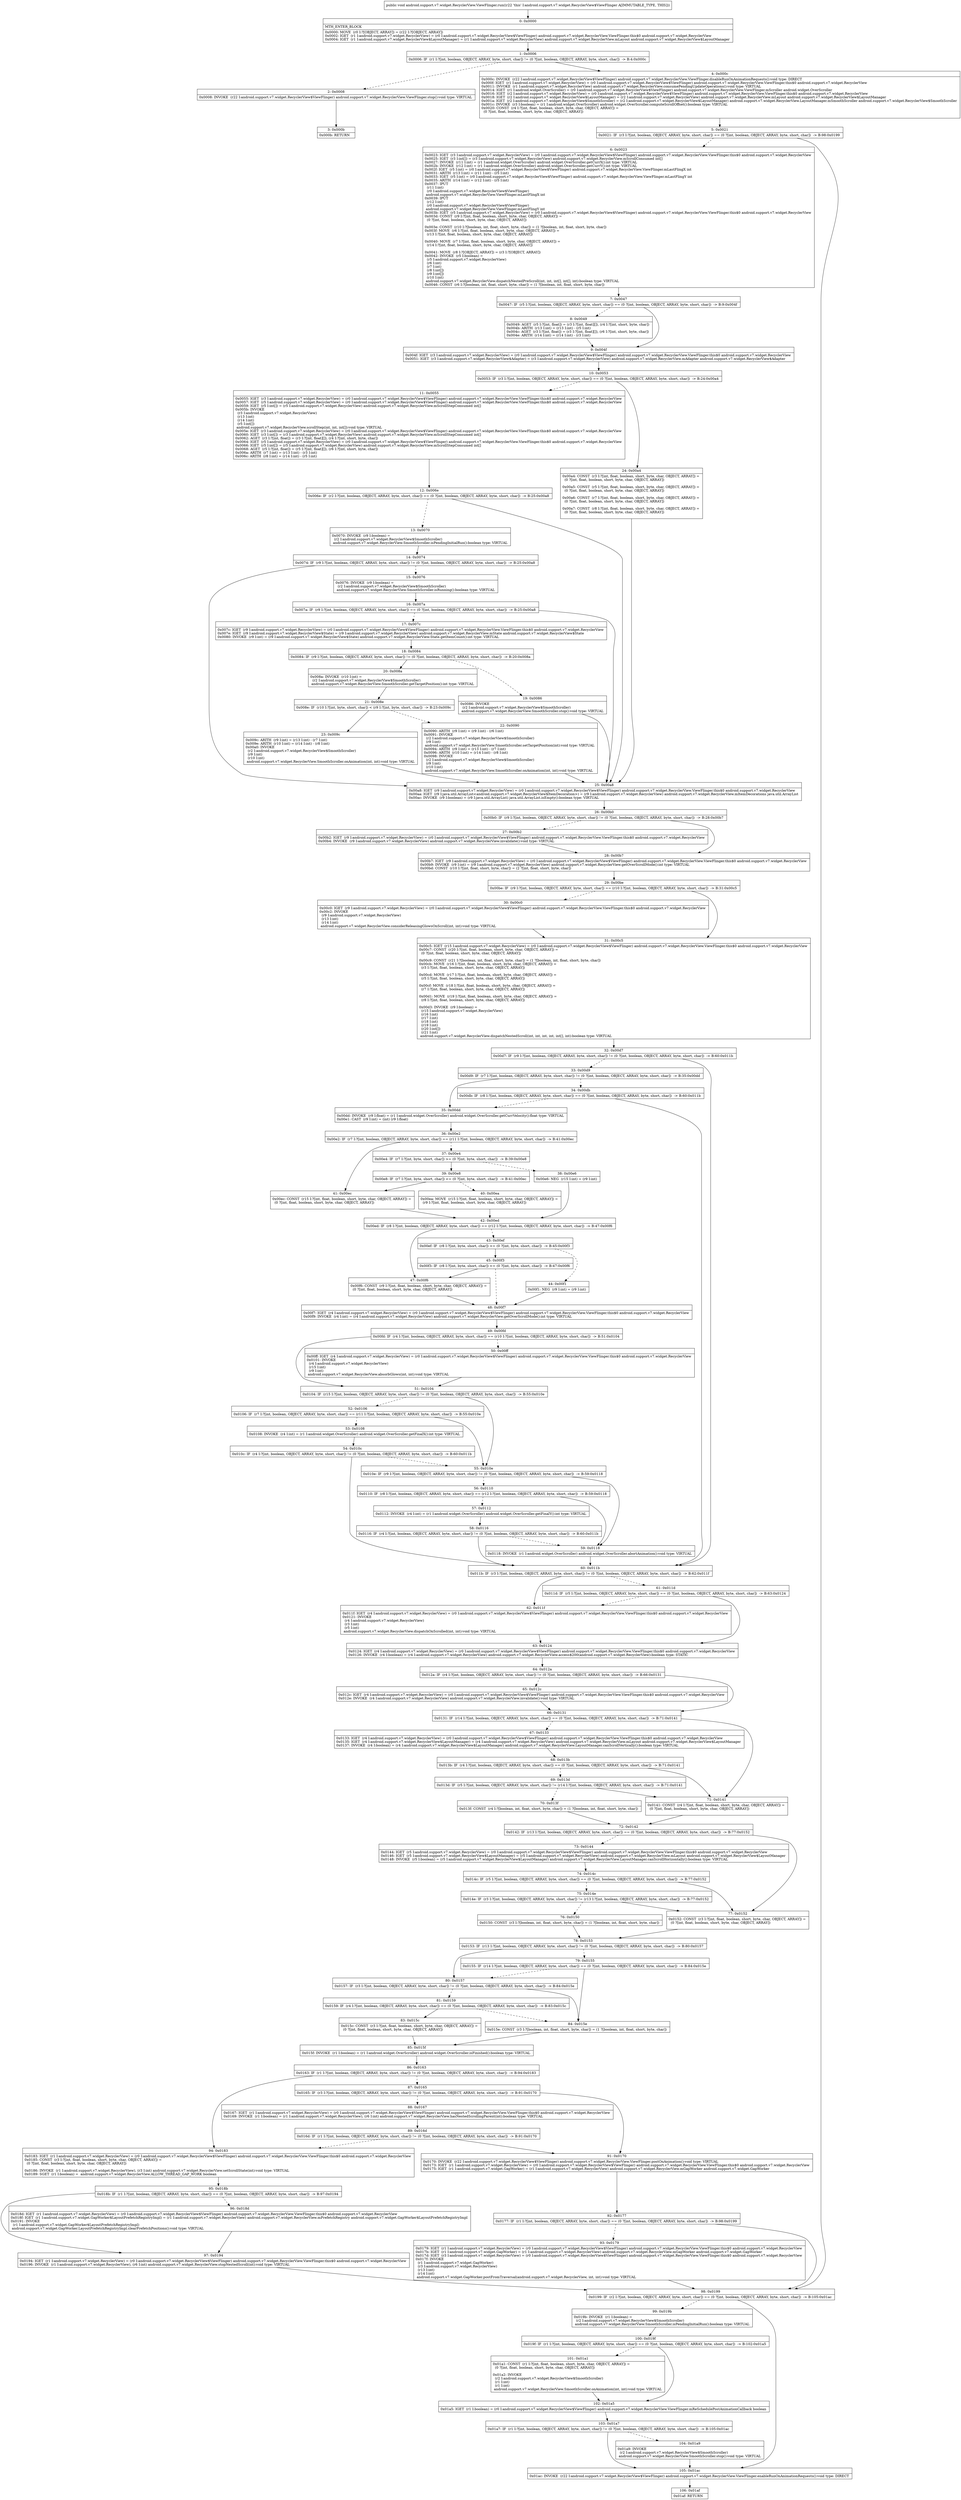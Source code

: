 digraph "CFG forandroid.support.v7.widget.RecyclerView.ViewFlinger.run()V" {
Node_0 [shape=record,label="{0\:\ 0x0000|MTH_ENTER_BLOCK\l|0x0000: MOVE  (r0 I:?[OBJECT, ARRAY]) = (r22 I:?[OBJECT, ARRAY]) \l0x0002: IGET  (r1 I:android.support.v7.widget.RecyclerView) = (r0 I:android.support.v7.widget.RecyclerView$ViewFlinger) android.support.v7.widget.RecyclerView.ViewFlinger.this$0 android.support.v7.widget.RecyclerView \l0x0004: IGET  (r1 I:android.support.v7.widget.RecyclerView$LayoutManager) = (r1 I:android.support.v7.widget.RecyclerView) android.support.v7.widget.RecyclerView.mLayout android.support.v7.widget.RecyclerView$LayoutManager \l}"];
Node_1 [shape=record,label="{1\:\ 0x0006|0x0006: IF  (r1 I:?[int, boolean, OBJECT, ARRAY, byte, short, char]) != (0 ?[int, boolean, OBJECT, ARRAY, byte, short, char])  \-\> B:4:0x000c \l}"];
Node_2 [shape=record,label="{2\:\ 0x0008|0x0008: INVOKE  (r22 I:android.support.v7.widget.RecyclerView$ViewFlinger) android.support.v7.widget.RecyclerView.ViewFlinger.stop():void type: VIRTUAL \l}"];
Node_3 [shape=record,label="{3\:\ 0x000b|0x000b: RETURN   \l}"];
Node_4 [shape=record,label="{4\:\ 0x000c|0x000c: INVOKE  (r22 I:android.support.v7.widget.RecyclerView$ViewFlinger) android.support.v7.widget.RecyclerView.ViewFlinger.disableRunOnAnimationRequests():void type: DIRECT \l0x000f: IGET  (r1 I:android.support.v7.widget.RecyclerView) = (r0 I:android.support.v7.widget.RecyclerView$ViewFlinger) android.support.v7.widget.RecyclerView.ViewFlinger.this$0 android.support.v7.widget.RecyclerView \l0x0011: INVOKE  (r1 I:android.support.v7.widget.RecyclerView) android.support.v7.widget.RecyclerView.consumePendingUpdateOperations():void type: VIRTUAL \l0x0014: IGET  (r1 I:android.widget.OverScroller) = (r0 I:android.support.v7.widget.RecyclerView$ViewFlinger) android.support.v7.widget.RecyclerView.ViewFlinger.mScroller android.widget.OverScroller \l0x0016: IGET  (r2 I:android.support.v7.widget.RecyclerView) = (r0 I:android.support.v7.widget.RecyclerView$ViewFlinger) android.support.v7.widget.RecyclerView.ViewFlinger.this$0 android.support.v7.widget.RecyclerView \l0x0018: IGET  (r2 I:android.support.v7.widget.RecyclerView$LayoutManager) = (r2 I:android.support.v7.widget.RecyclerView) android.support.v7.widget.RecyclerView.mLayout android.support.v7.widget.RecyclerView$LayoutManager \l0x001a: IGET  (r2 I:android.support.v7.widget.RecyclerView$SmoothScroller) = (r2 I:android.support.v7.widget.RecyclerView$LayoutManager) android.support.v7.widget.RecyclerView.LayoutManager.mSmoothScroller android.support.v7.widget.RecyclerView$SmoothScroller \l0x001c: INVOKE  (r3 I:boolean) = (r1 I:android.widget.OverScroller) android.widget.OverScroller.computeScrollOffset():boolean type: VIRTUAL \l0x0020: CONST  (r4 I:?[int, float, boolean, short, byte, char, OBJECT, ARRAY]) = \l  (0 ?[int, float, boolean, short, byte, char, OBJECT, ARRAY])\l \l}"];
Node_5 [shape=record,label="{5\:\ 0x0021|0x0021: IF  (r3 I:?[int, boolean, OBJECT, ARRAY, byte, short, char]) == (0 ?[int, boolean, OBJECT, ARRAY, byte, short, char])  \-\> B:98:0x0199 \l}"];
Node_6 [shape=record,label="{6\:\ 0x0023|0x0023: IGET  (r3 I:android.support.v7.widget.RecyclerView) = (r0 I:android.support.v7.widget.RecyclerView$ViewFlinger) android.support.v7.widget.RecyclerView.ViewFlinger.this$0 android.support.v7.widget.RecyclerView \l0x0025: IGET  (r3 I:int[]) = (r3 I:android.support.v7.widget.RecyclerView) android.support.v7.widget.RecyclerView.mScrollConsumed int[] \l0x0027: INVOKE  (r11 I:int) = (r1 I:android.widget.OverScroller) android.widget.OverScroller.getCurrX():int type: VIRTUAL \l0x002b: INVOKE  (r12 I:int) = (r1 I:android.widget.OverScroller) android.widget.OverScroller.getCurrY():int type: VIRTUAL \l0x002f: IGET  (r5 I:int) = (r0 I:android.support.v7.widget.RecyclerView$ViewFlinger) android.support.v7.widget.RecyclerView.ViewFlinger.mLastFlingX int \l0x0031: ARITH  (r13 I:int) = (r11 I:int) \- (r5 I:int) \l0x0033: IGET  (r5 I:int) = (r0 I:android.support.v7.widget.RecyclerView$ViewFlinger) android.support.v7.widget.RecyclerView.ViewFlinger.mLastFlingY int \l0x0035: ARITH  (r14 I:int) = (r12 I:int) \- (r5 I:int) \l0x0037: IPUT  \l  (r11 I:int)\l  (r0 I:android.support.v7.widget.RecyclerView$ViewFlinger)\l android.support.v7.widget.RecyclerView.ViewFlinger.mLastFlingX int \l0x0039: IPUT  \l  (r12 I:int)\l  (r0 I:android.support.v7.widget.RecyclerView$ViewFlinger)\l android.support.v7.widget.RecyclerView.ViewFlinger.mLastFlingY int \l0x003b: IGET  (r5 I:android.support.v7.widget.RecyclerView) = (r0 I:android.support.v7.widget.RecyclerView$ViewFlinger) android.support.v7.widget.RecyclerView.ViewFlinger.this$0 android.support.v7.widget.RecyclerView \l0x003d: CONST  (r9 I:?[int, float, boolean, short, byte, char, OBJECT, ARRAY]) = \l  (0 ?[int, float, boolean, short, byte, char, OBJECT, ARRAY])\l \l0x003e: CONST  (r10 I:?[boolean, int, float, short, byte, char]) = (1 ?[boolean, int, float, short, byte, char]) \l0x003f: MOVE  (r6 I:?[int, float, boolean, short, byte, char, OBJECT, ARRAY]) = \l  (r13 I:?[int, float, boolean, short, byte, char, OBJECT, ARRAY])\l \l0x0040: MOVE  (r7 I:?[int, float, boolean, short, byte, char, OBJECT, ARRAY]) = \l  (r14 I:?[int, float, boolean, short, byte, char, OBJECT, ARRAY])\l \l0x0041: MOVE  (r8 I:?[OBJECT, ARRAY]) = (r3 I:?[OBJECT, ARRAY]) \l0x0042: INVOKE  (r5 I:boolean) = \l  (r5 I:android.support.v7.widget.RecyclerView)\l  (r6 I:int)\l  (r7 I:int)\l  (r8 I:int[])\l  (r9 I:int[])\l  (r10 I:int)\l android.support.v7.widget.RecyclerView.dispatchNestedPreScroll(int, int, int[], int[], int):boolean type: VIRTUAL \l0x0046: CONST  (r6 I:?[boolean, int, float, short, byte, char]) = (1 ?[boolean, int, float, short, byte, char]) \l}"];
Node_7 [shape=record,label="{7\:\ 0x0047|0x0047: IF  (r5 I:?[int, boolean, OBJECT, ARRAY, byte, short, char]) == (0 ?[int, boolean, OBJECT, ARRAY, byte, short, char])  \-\> B:9:0x004f \l}"];
Node_8 [shape=record,label="{8\:\ 0x0049|0x0049: AGET  (r5 I:?[int, float]) = (r3 I:?[int, float][]), (r4 I:?[int, short, byte, char]) \l0x004b: ARITH  (r13 I:int) = (r13 I:int) \- (r5 I:int) \l0x004c: AGET  (r3 I:?[int, float]) = (r3 I:?[int, float][]), (r6 I:?[int, short, byte, char]) \l0x004e: ARITH  (r14 I:int) = (r14 I:int) \- (r3 I:int) \l}"];
Node_9 [shape=record,label="{9\:\ 0x004f|0x004f: IGET  (r3 I:android.support.v7.widget.RecyclerView) = (r0 I:android.support.v7.widget.RecyclerView$ViewFlinger) android.support.v7.widget.RecyclerView.ViewFlinger.this$0 android.support.v7.widget.RecyclerView \l0x0051: IGET  (r3 I:android.support.v7.widget.RecyclerView$Adapter) = (r3 I:android.support.v7.widget.RecyclerView) android.support.v7.widget.RecyclerView.mAdapter android.support.v7.widget.RecyclerView$Adapter \l}"];
Node_10 [shape=record,label="{10\:\ 0x0053|0x0053: IF  (r3 I:?[int, boolean, OBJECT, ARRAY, byte, short, char]) == (0 ?[int, boolean, OBJECT, ARRAY, byte, short, char])  \-\> B:24:0x00a4 \l}"];
Node_11 [shape=record,label="{11\:\ 0x0055|0x0055: IGET  (r3 I:android.support.v7.widget.RecyclerView) = (r0 I:android.support.v7.widget.RecyclerView$ViewFlinger) android.support.v7.widget.RecyclerView.ViewFlinger.this$0 android.support.v7.widget.RecyclerView \l0x0057: IGET  (r5 I:android.support.v7.widget.RecyclerView) = (r0 I:android.support.v7.widget.RecyclerView$ViewFlinger) android.support.v7.widget.RecyclerView.ViewFlinger.this$0 android.support.v7.widget.RecyclerView \l0x0059: IGET  (r5 I:int[]) = (r5 I:android.support.v7.widget.RecyclerView) android.support.v7.widget.RecyclerView.mScrollStepConsumed int[] \l0x005b: INVOKE  \l  (r3 I:android.support.v7.widget.RecyclerView)\l  (r13 I:int)\l  (r14 I:int)\l  (r5 I:int[])\l android.support.v7.widget.RecyclerView.scrollStep(int, int, int[]):void type: VIRTUAL \l0x005e: IGET  (r3 I:android.support.v7.widget.RecyclerView) = (r0 I:android.support.v7.widget.RecyclerView$ViewFlinger) android.support.v7.widget.RecyclerView.ViewFlinger.this$0 android.support.v7.widget.RecyclerView \l0x0060: IGET  (r3 I:int[]) = (r3 I:android.support.v7.widget.RecyclerView) android.support.v7.widget.RecyclerView.mScrollStepConsumed int[] \l0x0062: AGET  (r3 I:?[int, float]) = (r3 I:?[int, float][]), (r4 I:?[int, short, byte, char]) \l0x0064: IGET  (r5 I:android.support.v7.widget.RecyclerView) = (r0 I:android.support.v7.widget.RecyclerView$ViewFlinger) android.support.v7.widget.RecyclerView.ViewFlinger.this$0 android.support.v7.widget.RecyclerView \l0x0066: IGET  (r5 I:int[]) = (r5 I:android.support.v7.widget.RecyclerView) android.support.v7.widget.RecyclerView.mScrollStepConsumed int[] \l0x0068: AGET  (r5 I:?[int, float]) = (r5 I:?[int, float][]), (r6 I:?[int, short, byte, char]) \l0x006a: ARITH  (r7 I:int) = (r13 I:int) \- (r3 I:int) \l0x006c: ARITH  (r8 I:int) = (r14 I:int) \- (r5 I:int) \l}"];
Node_12 [shape=record,label="{12\:\ 0x006e|0x006e: IF  (r2 I:?[int, boolean, OBJECT, ARRAY, byte, short, char]) == (0 ?[int, boolean, OBJECT, ARRAY, byte, short, char])  \-\> B:25:0x00a8 \l}"];
Node_13 [shape=record,label="{13\:\ 0x0070|0x0070: INVOKE  (r9 I:boolean) = \l  (r2 I:android.support.v7.widget.RecyclerView$SmoothScroller)\l android.support.v7.widget.RecyclerView.SmoothScroller.isPendingInitialRun():boolean type: VIRTUAL \l}"];
Node_14 [shape=record,label="{14\:\ 0x0074|0x0074: IF  (r9 I:?[int, boolean, OBJECT, ARRAY, byte, short, char]) != (0 ?[int, boolean, OBJECT, ARRAY, byte, short, char])  \-\> B:25:0x00a8 \l}"];
Node_15 [shape=record,label="{15\:\ 0x0076|0x0076: INVOKE  (r9 I:boolean) = \l  (r2 I:android.support.v7.widget.RecyclerView$SmoothScroller)\l android.support.v7.widget.RecyclerView.SmoothScroller.isRunning():boolean type: VIRTUAL \l}"];
Node_16 [shape=record,label="{16\:\ 0x007a|0x007a: IF  (r9 I:?[int, boolean, OBJECT, ARRAY, byte, short, char]) == (0 ?[int, boolean, OBJECT, ARRAY, byte, short, char])  \-\> B:25:0x00a8 \l}"];
Node_17 [shape=record,label="{17\:\ 0x007c|0x007c: IGET  (r9 I:android.support.v7.widget.RecyclerView) = (r0 I:android.support.v7.widget.RecyclerView$ViewFlinger) android.support.v7.widget.RecyclerView.ViewFlinger.this$0 android.support.v7.widget.RecyclerView \l0x007e: IGET  (r9 I:android.support.v7.widget.RecyclerView$State) = (r9 I:android.support.v7.widget.RecyclerView) android.support.v7.widget.RecyclerView.mState android.support.v7.widget.RecyclerView$State \l0x0080: INVOKE  (r9 I:int) = (r9 I:android.support.v7.widget.RecyclerView$State) android.support.v7.widget.RecyclerView.State.getItemCount():int type: VIRTUAL \l}"];
Node_18 [shape=record,label="{18\:\ 0x0084|0x0084: IF  (r9 I:?[int, boolean, OBJECT, ARRAY, byte, short, char]) != (0 ?[int, boolean, OBJECT, ARRAY, byte, short, char])  \-\> B:20:0x008a \l}"];
Node_19 [shape=record,label="{19\:\ 0x0086|0x0086: INVOKE  \l  (r2 I:android.support.v7.widget.RecyclerView$SmoothScroller)\l android.support.v7.widget.RecyclerView.SmoothScroller.stop():void type: VIRTUAL \l}"];
Node_20 [shape=record,label="{20\:\ 0x008a|0x008a: INVOKE  (r10 I:int) = \l  (r2 I:android.support.v7.widget.RecyclerView$SmoothScroller)\l android.support.v7.widget.RecyclerView.SmoothScroller.getTargetPosition():int type: VIRTUAL \l}"];
Node_21 [shape=record,label="{21\:\ 0x008e|0x008e: IF  (r10 I:?[int, byte, short, char]) \< (r9 I:?[int, byte, short, char])  \-\> B:23:0x009c \l}"];
Node_22 [shape=record,label="{22\:\ 0x0090|0x0090: ARITH  (r9 I:int) = (r9 I:int) \- (r6 I:int) \l0x0091: INVOKE  \l  (r2 I:android.support.v7.widget.RecyclerView$SmoothScroller)\l  (r9 I:int)\l android.support.v7.widget.RecyclerView.SmoothScroller.setTargetPosition(int):void type: VIRTUAL \l0x0094: ARITH  (r9 I:int) = (r13 I:int) \- (r7 I:int) \l0x0096: ARITH  (r10 I:int) = (r14 I:int) \- (r8 I:int) \l0x0098: INVOKE  \l  (r2 I:android.support.v7.widget.RecyclerView$SmoothScroller)\l  (r9 I:int)\l  (r10 I:int)\l android.support.v7.widget.RecyclerView.SmoothScroller.onAnimation(int, int):void type: VIRTUAL \l}"];
Node_23 [shape=record,label="{23\:\ 0x009c|0x009c: ARITH  (r9 I:int) = (r13 I:int) \- (r7 I:int) \l0x009e: ARITH  (r10 I:int) = (r14 I:int) \- (r8 I:int) \l0x00a0: INVOKE  \l  (r2 I:android.support.v7.widget.RecyclerView$SmoothScroller)\l  (r9 I:int)\l  (r10 I:int)\l android.support.v7.widget.RecyclerView.SmoothScroller.onAnimation(int, int):void type: VIRTUAL \l}"];
Node_24 [shape=record,label="{24\:\ 0x00a4|0x00a4: CONST  (r3 I:?[int, float, boolean, short, byte, char, OBJECT, ARRAY]) = \l  (0 ?[int, float, boolean, short, byte, char, OBJECT, ARRAY])\l \l0x00a5: CONST  (r5 I:?[int, float, boolean, short, byte, char, OBJECT, ARRAY]) = \l  (0 ?[int, float, boolean, short, byte, char, OBJECT, ARRAY])\l \l0x00a6: CONST  (r7 I:?[int, float, boolean, short, byte, char, OBJECT, ARRAY]) = \l  (0 ?[int, float, boolean, short, byte, char, OBJECT, ARRAY])\l \l0x00a7: CONST  (r8 I:?[int, float, boolean, short, byte, char, OBJECT, ARRAY]) = \l  (0 ?[int, float, boolean, short, byte, char, OBJECT, ARRAY])\l \l}"];
Node_25 [shape=record,label="{25\:\ 0x00a8|0x00a8: IGET  (r9 I:android.support.v7.widget.RecyclerView) = (r0 I:android.support.v7.widget.RecyclerView$ViewFlinger) android.support.v7.widget.RecyclerView.ViewFlinger.this$0 android.support.v7.widget.RecyclerView \l0x00aa: IGET  (r9 I:java.util.ArrayList\<android.support.v7.widget.RecyclerView$ItemDecoration\>) = (r9 I:android.support.v7.widget.RecyclerView) android.support.v7.widget.RecyclerView.mItemDecorations java.util.ArrayList \l0x00ac: INVOKE  (r9 I:boolean) = (r9 I:java.util.ArrayList) java.util.ArrayList.isEmpty():boolean type: VIRTUAL \l}"];
Node_26 [shape=record,label="{26\:\ 0x00b0|0x00b0: IF  (r9 I:?[int, boolean, OBJECT, ARRAY, byte, short, char]) != (0 ?[int, boolean, OBJECT, ARRAY, byte, short, char])  \-\> B:28:0x00b7 \l}"];
Node_27 [shape=record,label="{27\:\ 0x00b2|0x00b2: IGET  (r9 I:android.support.v7.widget.RecyclerView) = (r0 I:android.support.v7.widget.RecyclerView$ViewFlinger) android.support.v7.widget.RecyclerView.ViewFlinger.this$0 android.support.v7.widget.RecyclerView \l0x00b4: INVOKE  (r9 I:android.support.v7.widget.RecyclerView) android.support.v7.widget.RecyclerView.invalidate():void type: VIRTUAL \l}"];
Node_28 [shape=record,label="{28\:\ 0x00b7|0x00b7: IGET  (r9 I:android.support.v7.widget.RecyclerView) = (r0 I:android.support.v7.widget.RecyclerView$ViewFlinger) android.support.v7.widget.RecyclerView.ViewFlinger.this$0 android.support.v7.widget.RecyclerView \l0x00b9: INVOKE  (r9 I:int) = (r9 I:android.support.v7.widget.RecyclerView) android.support.v7.widget.RecyclerView.getOverScrollMode():int type: VIRTUAL \l0x00bd: CONST  (r10 I:?[int, float, short, byte, char]) = (2 ?[int, float, short, byte, char]) \l}"];
Node_29 [shape=record,label="{29\:\ 0x00be|0x00be: IF  (r9 I:?[int, boolean, OBJECT, ARRAY, byte, short, char]) == (r10 I:?[int, boolean, OBJECT, ARRAY, byte, short, char])  \-\> B:31:0x00c5 \l}"];
Node_30 [shape=record,label="{30\:\ 0x00c0|0x00c0: IGET  (r9 I:android.support.v7.widget.RecyclerView) = (r0 I:android.support.v7.widget.RecyclerView$ViewFlinger) android.support.v7.widget.RecyclerView.ViewFlinger.this$0 android.support.v7.widget.RecyclerView \l0x00c2: INVOKE  \l  (r9 I:android.support.v7.widget.RecyclerView)\l  (r13 I:int)\l  (r14 I:int)\l android.support.v7.widget.RecyclerView.considerReleasingGlowsOnScroll(int, int):void type: VIRTUAL \l}"];
Node_31 [shape=record,label="{31\:\ 0x00c5|0x00c5: IGET  (r15 I:android.support.v7.widget.RecyclerView) = (r0 I:android.support.v7.widget.RecyclerView$ViewFlinger) android.support.v7.widget.RecyclerView.ViewFlinger.this$0 android.support.v7.widget.RecyclerView \l0x00c7: CONST  (r20 I:?[int, float, boolean, short, byte, char, OBJECT, ARRAY]) = \l  (0 ?[int, float, boolean, short, byte, char, OBJECT, ARRAY])\l \l0x00c9: CONST  (r21 I:?[boolean, int, float, short, byte, char]) = (1 ?[boolean, int, float, short, byte, char]) \l0x00cb: MOVE  (r16 I:?[int, float, boolean, short, byte, char, OBJECT, ARRAY]) = \l  (r3 I:?[int, float, boolean, short, byte, char, OBJECT, ARRAY])\l \l0x00cd: MOVE  (r17 I:?[int, float, boolean, short, byte, char, OBJECT, ARRAY]) = \l  (r5 I:?[int, float, boolean, short, byte, char, OBJECT, ARRAY])\l \l0x00cf: MOVE  (r18 I:?[int, float, boolean, short, byte, char, OBJECT, ARRAY]) = \l  (r7 I:?[int, float, boolean, short, byte, char, OBJECT, ARRAY])\l \l0x00d1: MOVE  (r19 I:?[int, float, boolean, short, byte, char, OBJECT, ARRAY]) = \l  (r8 I:?[int, float, boolean, short, byte, char, OBJECT, ARRAY])\l \l0x00d3: INVOKE  (r9 I:boolean) = \l  (r15 I:android.support.v7.widget.RecyclerView)\l  (r16 I:int)\l  (r17 I:int)\l  (r18 I:int)\l  (r19 I:int)\l  (r20 I:int[])\l  (r21 I:int)\l android.support.v7.widget.RecyclerView.dispatchNestedScroll(int, int, int, int, int[], int):boolean type: VIRTUAL \l}"];
Node_32 [shape=record,label="{32\:\ 0x00d7|0x00d7: IF  (r9 I:?[int, boolean, OBJECT, ARRAY, byte, short, char]) != (0 ?[int, boolean, OBJECT, ARRAY, byte, short, char])  \-\> B:60:0x011b \l}"];
Node_33 [shape=record,label="{33\:\ 0x00d9|0x00d9: IF  (r7 I:?[int, boolean, OBJECT, ARRAY, byte, short, char]) != (0 ?[int, boolean, OBJECT, ARRAY, byte, short, char])  \-\> B:35:0x00dd \l}"];
Node_34 [shape=record,label="{34\:\ 0x00db|0x00db: IF  (r8 I:?[int, boolean, OBJECT, ARRAY, byte, short, char]) == (0 ?[int, boolean, OBJECT, ARRAY, byte, short, char])  \-\> B:60:0x011b \l}"];
Node_35 [shape=record,label="{35\:\ 0x00dd|0x00dd: INVOKE  (r9 I:float) = (r1 I:android.widget.OverScroller) android.widget.OverScroller.getCurrVelocity():float type: VIRTUAL \l0x00e1: CAST  (r9 I:int) = (int) (r9 I:float) \l}"];
Node_36 [shape=record,label="{36\:\ 0x00e2|0x00e2: IF  (r7 I:?[int, boolean, OBJECT, ARRAY, byte, short, char]) == (r11 I:?[int, boolean, OBJECT, ARRAY, byte, short, char])  \-\> B:41:0x00ec \l}"];
Node_37 [shape=record,label="{37\:\ 0x00e4|0x00e4: IF  (r7 I:?[int, byte, short, char]) \>= (0 ?[int, byte, short, char])  \-\> B:39:0x00e8 \l}"];
Node_38 [shape=record,label="{38\:\ 0x00e6|0x00e6: NEG  (r15 I:int) = (r9 I:int) \l}"];
Node_39 [shape=record,label="{39\:\ 0x00e8|0x00e8: IF  (r7 I:?[int, byte, short, char]) \<= (0 ?[int, byte, short, char])  \-\> B:41:0x00ec \l}"];
Node_40 [shape=record,label="{40\:\ 0x00ea|0x00ea: MOVE  (r15 I:?[int, float, boolean, short, byte, char, OBJECT, ARRAY]) = \l  (r9 I:?[int, float, boolean, short, byte, char, OBJECT, ARRAY])\l \l}"];
Node_41 [shape=record,label="{41\:\ 0x00ec|0x00ec: CONST  (r15 I:?[int, float, boolean, short, byte, char, OBJECT, ARRAY]) = \l  (0 ?[int, float, boolean, short, byte, char, OBJECT, ARRAY])\l \l}"];
Node_42 [shape=record,label="{42\:\ 0x00ed|0x00ed: IF  (r8 I:?[int, boolean, OBJECT, ARRAY, byte, short, char]) == (r12 I:?[int, boolean, OBJECT, ARRAY, byte, short, char])  \-\> B:47:0x00f6 \l}"];
Node_43 [shape=record,label="{43\:\ 0x00ef|0x00ef: IF  (r8 I:?[int, byte, short, char]) \>= (0 ?[int, byte, short, char])  \-\> B:45:0x00f3 \l}"];
Node_44 [shape=record,label="{44\:\ 0x00f1|0x00f1: NEG  (r9 I:int) = (r9 I:int) \l}"];
Node_45 [shape=record,label="{45\:\ 0x00f3|0x00f3: IF  (r8 I:?[int, byte, short, char]) \<= (0 ?[int, byte, short, char])  \-\> B:47:0x00f6 \l}"];
Node_47 [shape=record,label="{47\:\ 0x00f6|0x00f6: CONST  (r9 I:?[int, float, boolean, short, byte, char, OBJECT, ARRAY]) = \l  (0 ?[int, float, boolean, short, byte, char, OBJECT, ARRAY])\l \l}"];
Node_48 [shape=record,label="{48\:\ 0x00f7|0x00f7: IGET  (r4 I:android.support.v7.widget.RecyclerView) = (r0 I:android.support.v7.widget.RecyclerView$ViewFlinger) android.support.v7.widget.RecyclerView.ViewFlinger.this$0 android.support.v7.widget.RecyclerView \l0x00f9: INVOKE  (r4 I:int) = (r4 I:android.support.v7.widget.RecyclerView) android.support.v7.widget.RecyclerView.getOverScrollMode():int type: VIRTUAL \l}"];
Node_49 [shape=record,label="{49\:\ 0x00fd|0x00fd: IF  (r4 I:?[int, boolean, OBJECT, ARRAY, byte, short, char]) == (r10 I:?[int, boolean, OBJECT, ARRAY, byte, short, char])  \-\> B:51:0x0104 \l}"];
Node_50 [shape=record,label="{50\:\ 0x00ff|0x00ff: IGET  (r4 I:android.support.v7.widget.RecyclerView) = (r0 I:android.support.v7.widget.RecyclerView$ViewFlinger) android.support.v7.widget.RecyclerView.ViewFlinger.this$0 android.support.v7.widget.RecyclerView \l0x0101: INVOKE  \l  (r4 I:android.support.v7.widget.RecyclerView)\l  (r15 I:int)\l  (r9 I:int)\l android.support.v7.widget.RecyclerView.absorbGlows(int, int):void type: VIRTUAL \l}"];
Node_51 [shape=record,label="{51\:\ 0x0104|0x0104: IF  (r15 I:?[int, boolean, OBJECT, ARRAY, byte, short, char]) != (0 ?[int, boolean, OBJECT, ARRAY, byte, short, char])  \-\> B:55:0x010e \l}"];
Node_52 [shape=record,label="{52\:\ 0x0106|0x0106: IF  (r7 I:?[int, boolean, OBJECT, ARRAY, byte, short, char]) == (r11 I:?[int, boolean, OBJECT, ARRAY, byte, short, char])  \-\> B:55:0x010e \l}"];
Node_53 [shape=record,label="{53\:\ 0x0108|0x0108: INVOKE  (r4 I:int) = (r1 I:android.widget.OverScroller) android.widget.OverScroller.getFinalX():int type: VIRTUAL \l}"];
Node_54 [shape=record,label="{54\:\ 0x010c|0x010c: IF  (r4 I:?[int, boolean, OBJECT, ARRAY, byte, short, char]) != (0 ?[int, boolean, OBJECT, ARRAY, byte, short, char])  \-\> B:60:0x011b \l}"];
Node_55 [shape=record,label="{55\:\ 0x010e|0x010e: IF  (r9 I:?[int, boolean, OBJECT, ARRAY, byte, short, char]) != (0 ?[int, boolean, OBJECT, ARRAY, byte, short, char])  \-\> B:59:0x0118 \l}"];
Node_56 [shape=record,label="{56\:\ 0x0110|0x0110: IF  (r8 I:?[int, boolean, OBJECT, ARRAY, byte, short, char]) == (r12 I:?[int, boolean, OBJECT, ARRAY, byte, short, char])  \-\> B:59:0x0118 \l}"];
Node_57 [shape=record,label="{57\:\ 0x0112|0x0112: INVOKE  (r4 I:int) = (r1 I:android.widget.OverScroller) android.widget.OverScroller.getFinalY():int type: VIRTUAL \l}"];
Node_58 [shape=record,label="{58\:\ 0x0116|0x0116: IF  (r4 I:?[int, boolean, OBJECT, ARRAY, byte, short, char]) != (0 ?[int, boolean, OBJECT, ARRAY, byte, short, char])  \-\> B:60:0x011b \l}"];
Node_59 [shape=record,label="{59\:\ 0x0118|0x0118: INVOKE  (r1 I:android.widget.OverScroller) android.widget.OverScroller.abortAnimation():void type: VIRTUAL \l}"];
Node_60 [shape=record,label="{60\:\ 0x011b|0x011b: IF  (r3 I:?[int, boolean, OBJECT, ARRAY, byte, short, char]) != (0 ?[int, boolean, OBJECT, ARRAY, byte, short, char])  \-\> B:62:0x011f \l}"];
Node_61 [shape=record,label="{61\:\ 0x011d|0x011d: IF  (r5 I:?[int, boolean, OBJECT, ARRAY, byte, short, char]) == (0 ?[int, boolean, OBJECT, ARRAY, byte, short, char])  \-\> B:63:0x0124 \l}"];
Node_62 [shape=record,label="{62\:\ 0x011f|0x011f: IGET  (r4 I:android.support.v7.widget.RecyclerView) = (r0 I:android.support.v7.widget.RecyclerView$ViewFlinger) android.support.v7.widget.RecyclerView.ViewFlinger.this$0 android.support.v7.widget.RecyclerView \l0x0121: INVOKE  \l  (r4 I:android.support.v7.widget.RecyclerView)\l  (r3 I:int)\l  (r5 I:int)\l android.support.v7.widget.RecyclerView.dispatchOnScrolled(int, int):void type: VIRTUAL \l}"];
Node_63 [shape=record,label="{63\:\ 0x0124|0x0124: IGET  (r4 I:android.support.v7.widget.RecyclerView) = (r0 I:android.support.v7.widget.RecyclerView$ViewFlinger) android.support.v7.widget.RecyclerView.ViewFlinger.this$0 android.support.v7.widget.RecyclerView \l0x0126: INVOKE  (r4 I:boolean) = (r4 I:android.support.v7.widget.RecyclerView) android.support.v7.widget.RecyclerView.access$200(android.support.v7.widget.RecyclerView):boolean type: STATIC \l}"];
Node_64 [shape=record,label="{64\:\ 0x012a|0x012a: IF  (r4 I:?[int, boolean, OBJECT, ARRAY, byte, short, char]) != (0 ?[int, boolean, OBJECT, ARRAY, byte, short, char])  \-\> B:66:0x0131 \l}"];
Node_65 [shape=record,label="{65\:\ 0x012c|0x012c: IGET  (r4 I:android.support.v7.widget.RecyclerView) = (r0 I:android.support.v7.widget.RecyclerView$ViewFlinger) android.support.v7.widget.RecyclerView.ViewFlinger.this$0 android.support.v7.widget.RecyclerView \l0x012e: INVOKE  (r4 I:android.support.v7.widget.RecyclerView) android.support.v7.widget.RecyclerView.invalidate():void type: VIRTUAL \l}"];
Node_66 [shape=record,label="{66\:\ 0x0131|0x0131: IF  (r14 I:?[int, boolean, OBJECT, ARRAY, byte, short, char]) == (0 ?[int, boolean, OBJECT, ARRAY, byte, short, char])  \-\> B:71:0x0141 \l}"];
Node_67 [shape=record,label="{67\:\ 0x0133|0x0133: IGET  (r4 I:android.support.v7.widget.RecyclerView) = (r0 I:android.support.v7.widget.RecyclerView$ViewFlinger) android.support.v7.widget.RecyclerView.ViewFlinger.this$0 android.support.v7.widget.RecyclerView \l0x0135: IGET  (r4 I:android.support.v7.widget.RecyclerView$LayoutManager) = (r4 I:android.support.v7.widget.RecyclerView) android.support.v7.widget.RecyclerView.mLayout android.support.v7.widget.RecyclerView$LayoutManager \l0x0137: INVOKE  (r4 I:boolean) = (r4 I:android.support.v7.widget.RecyclerView$LayoutManager) android.support.v7.widget.RecyclerView.LayoutManager.canScrollVertically():boolean type: VIRTUAL \l}"];
Node_68 [shape=record,label="{68\:\ 0x013b|0x013b: IF  (r4 I:?[int, boolean, OBJECT, ARRAY, byte, short, char]) == (0 ?[int, boolean, OBJECT, ARRAY, byte, short, char])  \-\> B:71:0x0141 \l}"];
Node_69 [shape=record,label="{69\:\ 0x013d|0x013d: IF  (r5 I:?[int, boolean, OBJECT, ARRAY, byte, short, char]) != (r14 I:?[int, boolean, OBJECT, ARRAY, byte, short, char])  \-\> B:71:0x0141 \l}"];
Node_70 [shape=record,label="{70\:\ 0x013f|0x013f: CONST  (r4 I:?[boolean, int, float, short, byte, char]) = (1 ?[boolean, int, float, short, byte, char]) \l}"];
Node_71 [shape=record,label="{71\:\ 0x0141|0x0141: CONST  (r4 I:?[int, float, boolean, short, byte, char, OBJECT, ARRAY]) = \l  (0 ?[int, float, boolean, short, byte, char, OBJECT, ARRAY])\l \l}"];
Node_72 [shape=record,label="{72\:\ 0x0142|0x0142: IF  (r13 I:?[int, boolean, OBJECT, ARRAY, byte, short, char]) == (0 ?[int, boolean, OBJECT, ARRAY, byte, short, char])  \-\> B:77:0x0152 \l}"];
Node_73 [shape=record,label="{73\:\ 0x0144|0x0144: IGET  (r5 I:android.support.v7.widget.RecyclerView) = (r0 I:android.support.v7.widget.RecyclerView$ViewFlinger) android.support.v7.widget.RecyclerView.ViewFlinger.this$0 android.support.v7.widget.RecyclerView \l0x0146: IGET  (r5 I:android.support.v7.widget.RecyclerView$LayoutManager) = (r5 I:android.support.v7.widget.RecyclerView) android.support.v7.widget.RecyclerView.mLayout android.support.v7.widget.RecyclerView$LayoutManager \l0x0148: INVOKE  (r5 I:boolean) = (r5 I:android.support.v7.widget.RecyclerView$LayoutManager) android.support.v7.widget.RecyclerView.LayoutManager.canScrollHorizontally():boolean type: VIRTUAL \l}"];
Node_74 [shape=record,label="{74\:\ 0x014c|0x014c: IF  (r5 I:?[int, boolean, OBJECT, ARRAY, byte, short, char]) == (0 ?[int, boolean, OBJECT, ARRAY, byte, short, char])  \-\> B:77:0x0152 \l}"];
Node_75 [shape=record,label="{75\:\ 0x014e|0x014e: IF  (r3 I:?[int, boolean, OBJECT, ARRAY, byte, short, char]) != (r13 I:?[int, boolean, OBJECT, ARRAY, byte, short, char])  \-\> B:77:0x0152 \l}"];
Node_76 [shape=record,label="{76\:\ 0x0150|0x0150: CONST  (r3 I:?[boolean, int, float, short, byte, char]) = (1 ?[boolean, int, float, short, byte, char]) \l}"];
Node_77 [shape=record,label="{77\:\ 0x0152|0x0152: CONST  (r3 I:?[int, float, boolean, short, byte, char, OBJECT, ARRAY]) = \l  (0 ?[int, float, boolean, short, byte, char, OBJECT, ARRAY])\l \l}"];
Node_78 [shape=record,label="{78\:\ 0x0153|0x0153: IF  (r13 I:?[int, boolean, OBJECT, ARRAY, byte, short, char]) != (0 ?[int, boolean, OBJECT, ARRAY, byte, short, char])  \-\> B:80:0x0157 \l}"];
Node_79 [shape=record,label="{79\:\ 0x0155|0x0155: IF  (r14 I:?[int, boolean, OBJECT, ARRAY, byte, short, char]) == (0 ?[int, boolean, OBJECT, ARRAY, byte, short, char])  \-\> B:84:0x015e \l}"];
Node_80 [shape=record,label="{80\:\ 0x0157|0x0157: IF  (r3 I:?[int, boolean, OBJECT, ARRAY, byte, short, char]) != (0 ?[int, boolean, OBJECT, ARRAY, byte, short, char])  \-\> B:84:0x015e \l}"];
Node_81 [shape=record,label="{81\:\ 0x0159|0x0159: IF  (r4 I:?[int, boolean, OBJECT, ARRAY, byte, short, char]) == (0 ?[int, boolean, OBJECT, ARRAY, byte, short, char])  \-\> B:83:0x015c \l}"];
Node_83 [shape=record,label="{83\:\ 0x015c|0x015c: CONST  (r3 I:?[int, float, boolean, short, byte, char, OBJECT, ARRAY]) = \l  (0 ?[int, float, boolean, short, byte, char, OBJECT, ARRAY])\l \l}"];
Node_84 [shape=record,label="{84\:\ 0x015e|0x015e: CONST  (r3 I:?[boolean, int, float, short, byte, char]) = (1 ?[boolean, int, float, short, byte, char]) \l}"];
Node_85 [shape=record,label="{85\:\ 0x015f|0x015f: INVOKE  (r1 I:boolean) = (r1 I:android.widget.OverScroller) android.widget.OverScroller.isFinished():boolean type: VIRTUAL \l}"];
Node_86 [shape=record,label="{86\:\ 0x0163|0x0163: IF  (r1 I:?[int, boolean, OBJECT, ARRAY, byte, short, char]) != (0 ?[int, boolean, OBJECT, ARRAY, byte, short, char])  \-\> B:94:0x0183 \l}"];
Node_87 [shape=record,label="{87\:\ 0x0165|0x0165: IF  (r3 I:?[int, boolean, OBJECT, ARRAY, byte, short, char]) != (0 ?[int, boolean, OBJECT, ARRAY, byte, short, char])  \-\> B:91:0x0170 \l}"];
Node_88 [shape=record,label="{88\:\ 0x0167|0x0167: IGET  (r1 I:android.support.v7.widget.RecyclerView) = (r0 I:android.support.v7.widget.RecyclerView$ViewFlinger) android.support.v7.widget.RecyclerView.ViewFlinger.this$0 android.support.v7.widget.RecyclerView \l0x0169: INVOKE  (r1 I:boolean) = (r1 I:android.support.v7.widget.RecyclerView), (r6 I:int) android.support.v7.widget.RecyclerView.hasNestedScrollingParent(int):boolean type: VIRTUAL \l}"];
Node_89 [shape=record,label="{89\:\ 0x016d|0x016d: IF  (r1 I:?[int, boolean, OBJECT, ARRAY, byte, short, char]) != (0 ?[int, boolean, OBJECT, ARRAY, byte, short, char])  \-\> B:91:0x0170 \l}"];
Node_91 [shape=record,label="{91\:\ 0x0170|0x0170: INVOKE  (r22 I:android.support.v7.widget.RecyclerView$ViewFlinger) android.support.v7.widget.RecyclerView.ViewFlinger.postOnAnimation():void type: VIRTUAL \l0x0173: IGET  (r1 I:android.support.v7.widget.RecyclerView) = (r0 I:android.support.v7.widget.RecyclerView$ViewFlinger) android.support.v7.widget.RecyclerView.ViewFlinger.this$0 android.support.v7.widget.RecyclerView \l0x0175: IGET  (r1 I:android.support.v7.widget.GapWorker) = (r1 I:android.support.v7.widget.RecyclerView) android.support.v7.widget.RecyclerView.mGapWorker android.support.v7.widget.GapWorker \l}"];
Node_92 [shape=record,label="{92\:\ 0x0177|0x0177: IF  (r1 I:?[int, boolean, OBJECT, ARRAY, byte, short, char]) == (0 ?[int, boolean, OBJECT, ARRAY, byte, short, char])  \-\> B:98:0x0199 \l}"];
Node_93 [shape=record,label="{93\:\ 0x0179|0x0179: IGET  (r1 I:android.support.v7.widget.RecyclerView) = (r0 I:android.support.v7.widget.RecyclerView$ViewFlinger) android.support.v7.widget.RecyclerView.ViewFlinger.this$0 android.support.v7.widget.RecyclerView \l0x017b: IGET  (r1 I:android.support.v7.widget.GapWorker) = (r1 I:android.support.v7.widget.RecyclerView) android.support.v7.widget.RecyclerView.mGapWorker android.support.v7.widget.GapWorker \l0x017d: IGET  (r3 I:android.support.v7.widget.RecyclerView) = (r0 I:android.support.v7.widget.RecyclerView$ViewFlinger) android.support.v7.widget.RecyclerView.ViewFlinger.this$0 android.support.v7.widget.RecyclerView \l0x017f: INVOKE  \l  (r1 I:android.support.v7.widget.GapWorker)\l  (r3 I:android.support.v7.widget.RecyclerView)\l  (r13 I:int)\l  (r14 I:int)\l android.support.v7.widget.GapWorker.postFromTraversal(android.support.v7.widget.RecyclerView, int, int):void type: VIRTUAL \l}"];
Node_94 [shape=record,label="{94\:\ 0x0183|0x0183: IGET  (r1 I:android.support.v7.widget.RecyclerView) = (r0 I:android.support.v7.widget.RecyclerView$ViewFlinger) android.support.v7.widget.RecyclerView.ViewFlinger.this$0 android.support.v7.widget.RecyclerView \l0x0185: CONST  (r3 I:?[int, float, boolean, short, byte, char, OBJECT, ARRAY]) = \l  (0 ?[int, float, boolean, short, byte, char, OBJECT, ARRAY])\l \l0x0186: INVOKE  (r1 I:android.support.v7.widget.RecyclerView), (r3 I:int) android.support.v7.widget.RecyclerView.setScrollState(int):void type: VIRTUAL \l0x0189: SGET  (r1 I:boolean) =  android.support.v7.widget.RecyclerView.ALLOW_THREAD_GAP_WORK boolean \l}"];
Node_95 [shape=record,label="{95\:\ 0x018b|0x018b: IF  (r1 I:?[int, boolean, OBJECT, ARRAY, byte, short, char]) == (0 ?[int, boolean, OBJECT, ARRAY, byte, short, char])  \-\> B:97:0x0194 \l}"];
Node_96 [shape=record,label="{96\:\ 0x018d|0x018d: IGET  (r1 I:android.support.v7.widget.RecyclerView) = (r0 I:android.support.v7.widget.RecyclerView$ViewFlinger) android.support.v7.widget.RecyclerView.ViewFlinger.this$0 android.support.v7.widget.RecyclerView \l0x018f: IGET  (r1 I:android.support.v7.widget.GapWorker$LayoutPrefetchRegistryImpl) = (r1 I:android.support.v7.widget.RecyclerView) android.support.v7.widget.RecyclerView.mPrefetchRegistry android.support.v7.widget.GapWorker$LayoutPrefetchRegistryImpl \l0x0191: INVOKE  \l  (r1 I:android.support.v7.widget.GapWorker$LayoutPrefetchRegistryImpl)\l android.support.v7.widget.GapWorker.LayoutPrefetchRegistryImpl.clearPrefetchPositions():void type: VIRTUAL \l}"];
Node_97 [shape=record,label="{97\:\ 0x0194|0x0194: IGET  (r1 I:android.support.v7.widget.RecyclerView) = (r0 I:android.support.v7.widget.RecyclerView$ViewFlinger) android.support.v7.widget.RecyclerView.ViewFlinger.this$0 android.support.v7.widget.RecyclerView \l0x0196: INVOKE  (r1 I:android.support.v7.widget.RecyclerView), (r6 I:int) android.support.v7.widget.RecyclerView.stopNestedScroll(int):void type: VIRTUAL \l}"];
Node_98 [shape=record,label="{98\:\ 0x0199|0x0199: IF  (r2 I:?[int, boolean, OBJECT, ARRAY, byte, short, char]) == (0 ?[int, boolean, OBJECT, ARRAY, byte, short, char])  \-\> B:105:0x01ac \l}"];
Node_99 [shape=record,label="{99\:\ 0x019b|0x019b: INVOKE  (r1 I:boolean) = \l  (r2 I:android.support.v7.widget.RecyclerView$SmoothScroller)\l android.support.v7.widget.RecyclerView.SmoothScroller.isPendingInitialRun():boolean type: VIRTUAL \l}"];
Node_100 [shape=record,label="{100\:\ 0x019f|0x019f: IF  (r1 I:?[int, boolean, OBJECT, ARRAY, byte, short, char]) == (0 ?[int, boolean, OBJECT, ARRAY, byte, short, char])  \-\> B:102:0x01a5 \l}"];
Node_101 [shape=record,label="{101\:\ 0x01a1|0x01a1: CONST  (r1 I:?[int, float, boolean, short, byte, char, OBJECT, ARRAY]) = \l  (0 ?[int, float, boolean, short, byte, char, OBJECT, ARRAY])\l \l0x01a2: INVOKE  \l  (r2 I:android.support.v7.widget.RecyclerView$SmoothScroller)\l  (r1 I:int)\l  (r1 I:int)\l android.support.v7.widget.RecyclerView.SmoothScroller.onAnimation(int, int):void type: VIRTUAL \l}"];
Node_102 [shape=record,label="{102\:\ 0x01a5|0x01a5: IGET  (r1 I:boolean) = (r0 I:android.support.v7.widget.RecyclerView$ViewFlinger) android.support.v7.widget.RecyclerView.ViewFlinger.mReSchedulePostAnimationCallback boolean \l}"];
Node_103 [shape=record,label="{103\:\ 0x01a7|0x01a7: IF  (r1 I:?[int, boolean, OBJECT, ARRAY, byte, short, char]) != (0 ?[int, boolean, OBJECT, ARRAY, byte, short, char])  \-\> B:105:0x01ac \l}"];
Node_104 [shape=record,label="{104\:\ 0x01a9|0x01a9: INVOKE  \l  (r2 I:android.support.v7.widget.RecyclerView$SmoothScroller)\l android.support.v7.widget.RecyclerView.SmoothScroller.stop():void type: VIRTUAL \l}"];
Node_105 [shape=record,label="{105\:\ 0x01ac|0x01ac: INVOKE  (r22 I:android.support.v7.widget.RecyclerView$ViewFlinger) android.support.v7.widget.RecyclerView.ViewFlinger.enableRunOnAnimationRequests():void type: DIRECT \l}"];
Node_106 [shape=record,label="{106\:\ 0x01af|0x01af: RETURN   \l}"];
MethodNode[shape=record,label="{public void android.support.v7.widget.RecyclerView.ViewFlinger.run((r22 'this' I:android.support.v7.widget.RecyclerView$ViewFlinger A[IMMUTABLE_TYPE, THIS])) }"];
MethodNode -> Node_0;
Node_0 -> Node_1;
Node_1 -> Node_2[style=dashed];
Node_1 -> Node_4;
Node_2 -> Node_3;
Node_4 -> Node_5;
Node_5 -> Node_6[style=dashed];
Node_5 -> Node_98;
Node_6 -> Node_7;
Node_7 -> Node_8[style=dashed];
Node_7 -> Node_9;
Node_8 -> Node_9;
Node_9 -> Node_10;
Node_10 -> Node_11[style=dashed];
Node_10 -> Node_24;
Node_11 -> Node_12;
Node_12 -> Node_13[style=dashed];
Node_12 -> Node_25;
Node_13 -> Node_14;
Node_14 -> Node_15[style=dashed];
Node_14 -> Node_25;
Node_15 -> Node_16;
Node_16 -> Node_17[style=dashed];
Node_16 -> Node_25;
Node_17 -> Node_18;
Node_18 -> Node_19[style=dashed];
Node_18 -> Node_20;
Node_19 -> Node_25;
Node_20 -> Node_21;
Node_21 -> Node_22[style=dashed];
Node_21 -> Node_23;
Node_22 -> Node_25;
Node_23 -> Node_25;
Node_24 -> Node_25;
Node_25 -> Node_26;
Node_26 -> Node_27[style=dashed];
Node_26 -> Node_28;
Node_27 -> Node_28;
Node_28 -> Node_29;
Node_29 -> Node_30[style=dashed];
Node_29 -> Node_31;
Node_30 -> Node_31;
Node_31 -> Node_32;
Node_32 -> Node_33[style=dashed];
Node_32 -> Node_60;
Node_33 -> Node_34[style=dashed];
Node_33 -> Node_35;
Node_34 -> Node_35[style=dashed];
Node_34 -> Node_60;
Node_35 -> Node_36;
Node_36 -> Node_37[style=dashed];
Node_36 -> Node_41;
Node_37 -> Node_38[style=dashed];
Node_37 -> Node_39;
Node_38 -> Node_42;
Node_39 -> Node_40[style=dashed];
Node_39 -> Node_41;
Node_40 -> Node_42;
Node_41 -> Node_42;
Node_42 -> Node_43[style=dashed];
Node_42 -> Node_47;
Node_43 -> Node_44[style=dashed];
Node_43 -> Node_45;
Node_44 -> Node_48;
Node_45 -> Node_47;
Node_45 -> Node_48[style=dashed];
Node_47 -> Node_48;
Node_48 -> Node_49;
Node_49 -> Node_50[style=dashed];
Node_49 -> Node_51;
Node_50 -> Node_51;
Node_51 -> Node_52[style=dashed];
Node_51 -> Node_55;
Node_52 -> Node_53[style=dashed];
Node_52 -> Node_55;
Node_53 -> Node_54;
Node_54 -> Node_55[style=dashed];
Node_54 -> Node_60;
Node_55 -> Node_56[style=dashed];
Node_55 -> Node_59;
Node_56 -> Node_57[style=dashed];
Node_56 -> Node_59;
Node_57 -> Node_58;
Node_58 -> Node_59[style=dashed];
Node_58 -> Node_60;
Node_59 -> Node_60;
Node_60 -> Node_61[style=dashed];
Node_60 -> Node_62;
Node_61 -> Node_62[style=dashed];
Node_61 -> Node_63;
Node_62 -> Node_63;
Node_63 -> Node_64;
Node_64 -> Node_65[style=dashed];
Node_64 -> Node_66;
Node_65 -> Node_66;
Node_66 -> Node_67[style=dashed];
Node_66 -> Node_71;
Node_67 -> Node_68;
Node_68 -> Node_69[style=dashed];
Node_68 -> Node_71;
Node_69 -> Node_70[style=dashed];
Node_69 -> Node_71;
Node_70 -> Node_72;
Node_71 -> Node_72;
Node_72 -> Node_73[style=dashed];
Node_72 -> Node_77;
Node_73 -> Node_74;
Node_74 -> Node_75[style=dashed];
Node_74 -> Node_77;
Node_75 -> Node_76[style=dashed];
Node_75 -> Node_77;
Node_76 -> Node_78;
Node_77 -> Node_78;
Node_78 -> Node_79[style=dashed];
Node_78 -> Node_80;
Node_79 -> Node_80[style=dashed];
Node_79 -> Node_84;
Node_80 -> Node_81[style=dashed];
Node_80 -> Node_84;
Node_81 -> Node_83;
Node_81 -> Node_84[style=dashed];
Node_83 -> Node_85;
Node_84 -> Node_85;
Node_85 -> Node_86;
Node_86 -> Node_87[style=dashed];
Node_86 -> Node_94;
Node_87 -> Node_88[style=dashed];
Node_87 -> Node_91;
Node_88 -> Node_89;
Node_89 -> Node_91;
Node_89 -> Node_94[style=dashed];
Node_91 -> Node_92;
Node_92 -> Node_93[style=dashed];
Node_92 -> Node_98;
Node_93 -> Node_98;
Node_94 -> Node_95;
Node_95 -> Node_96[style=dashed];
Node_95 -> Node_97;
Node_96 -> Node_97;
Node_97 -> Node_98;
Node_98 -> Node_99[style=dashed];
Node_98 -> Node_105;
Node_99 -> Node_100;
Node_100 -> Node_101[style=dashed];
Node_100 -> Node_102;
Node_101 -> Node_102;
Node_102 -> Node_103;
Node_103 -> Node_104[style=dashed];
Node_103 -> Node_105;
Node_104 -> Node_105;
Node_105 -> Node_106;
}

